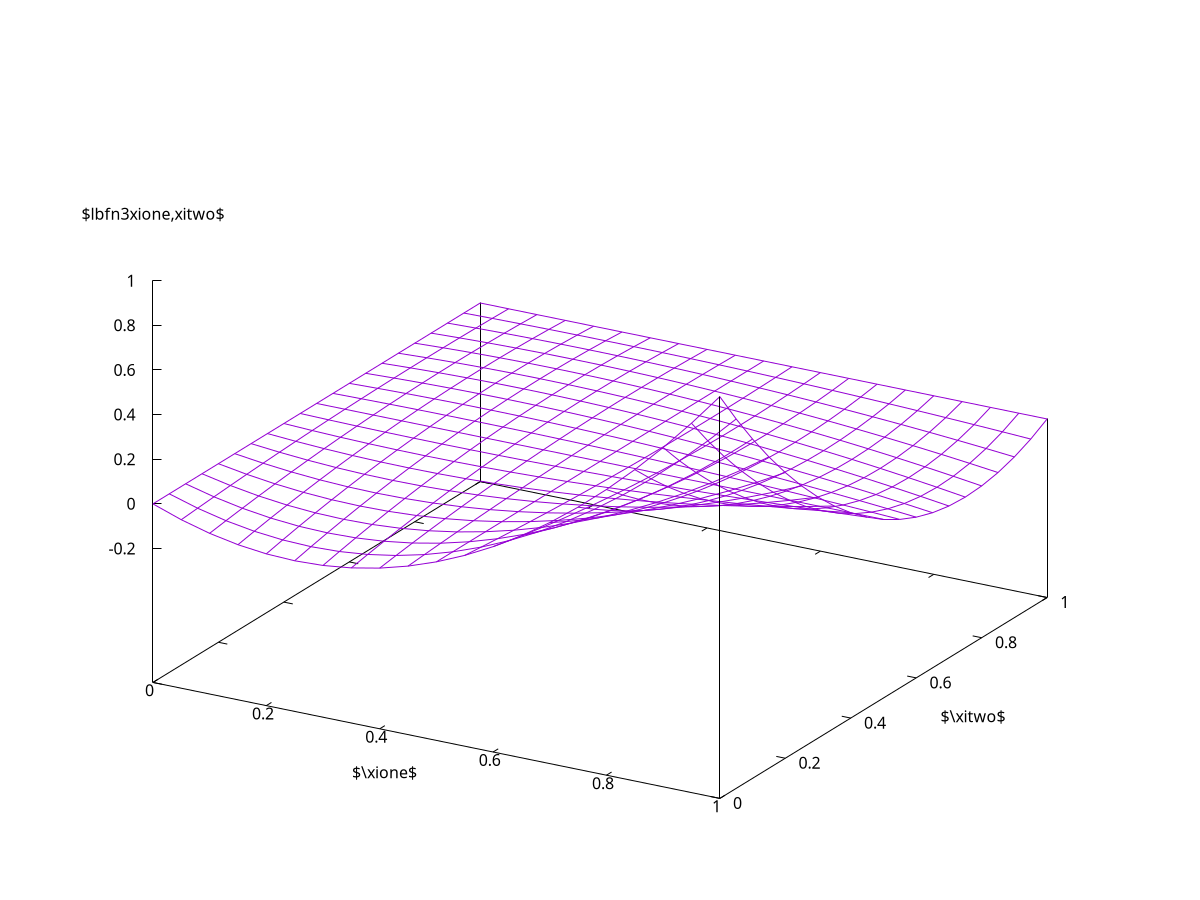 #set title "Biquadratic Lagrange basis functions"
set nokey
set samples 21
set isosample 21
set xlabel "$\\xione$"
set ylabel "$\\xitwo$"
set label 3 "$\\lbfn{3}{\\xione,\\xitwo}$" at 0.00, 0.00, 1.30 centre
#set xtics  0.00,0.25,1
#set ytics -0.25,0.25,1
phi1(z)=2.0*(z-0.5)*(z-1.0)
phi2(z)=4.0*z*(1.0-z)
phi3(z)=2.0*z*(z-0.5)
psi3(x,y)=phi3(x)*phi1(y)
set xrange [0:1]
set yrange [0:1]
set zrange [-0.2:1]
splot psi3(x,y)

 
